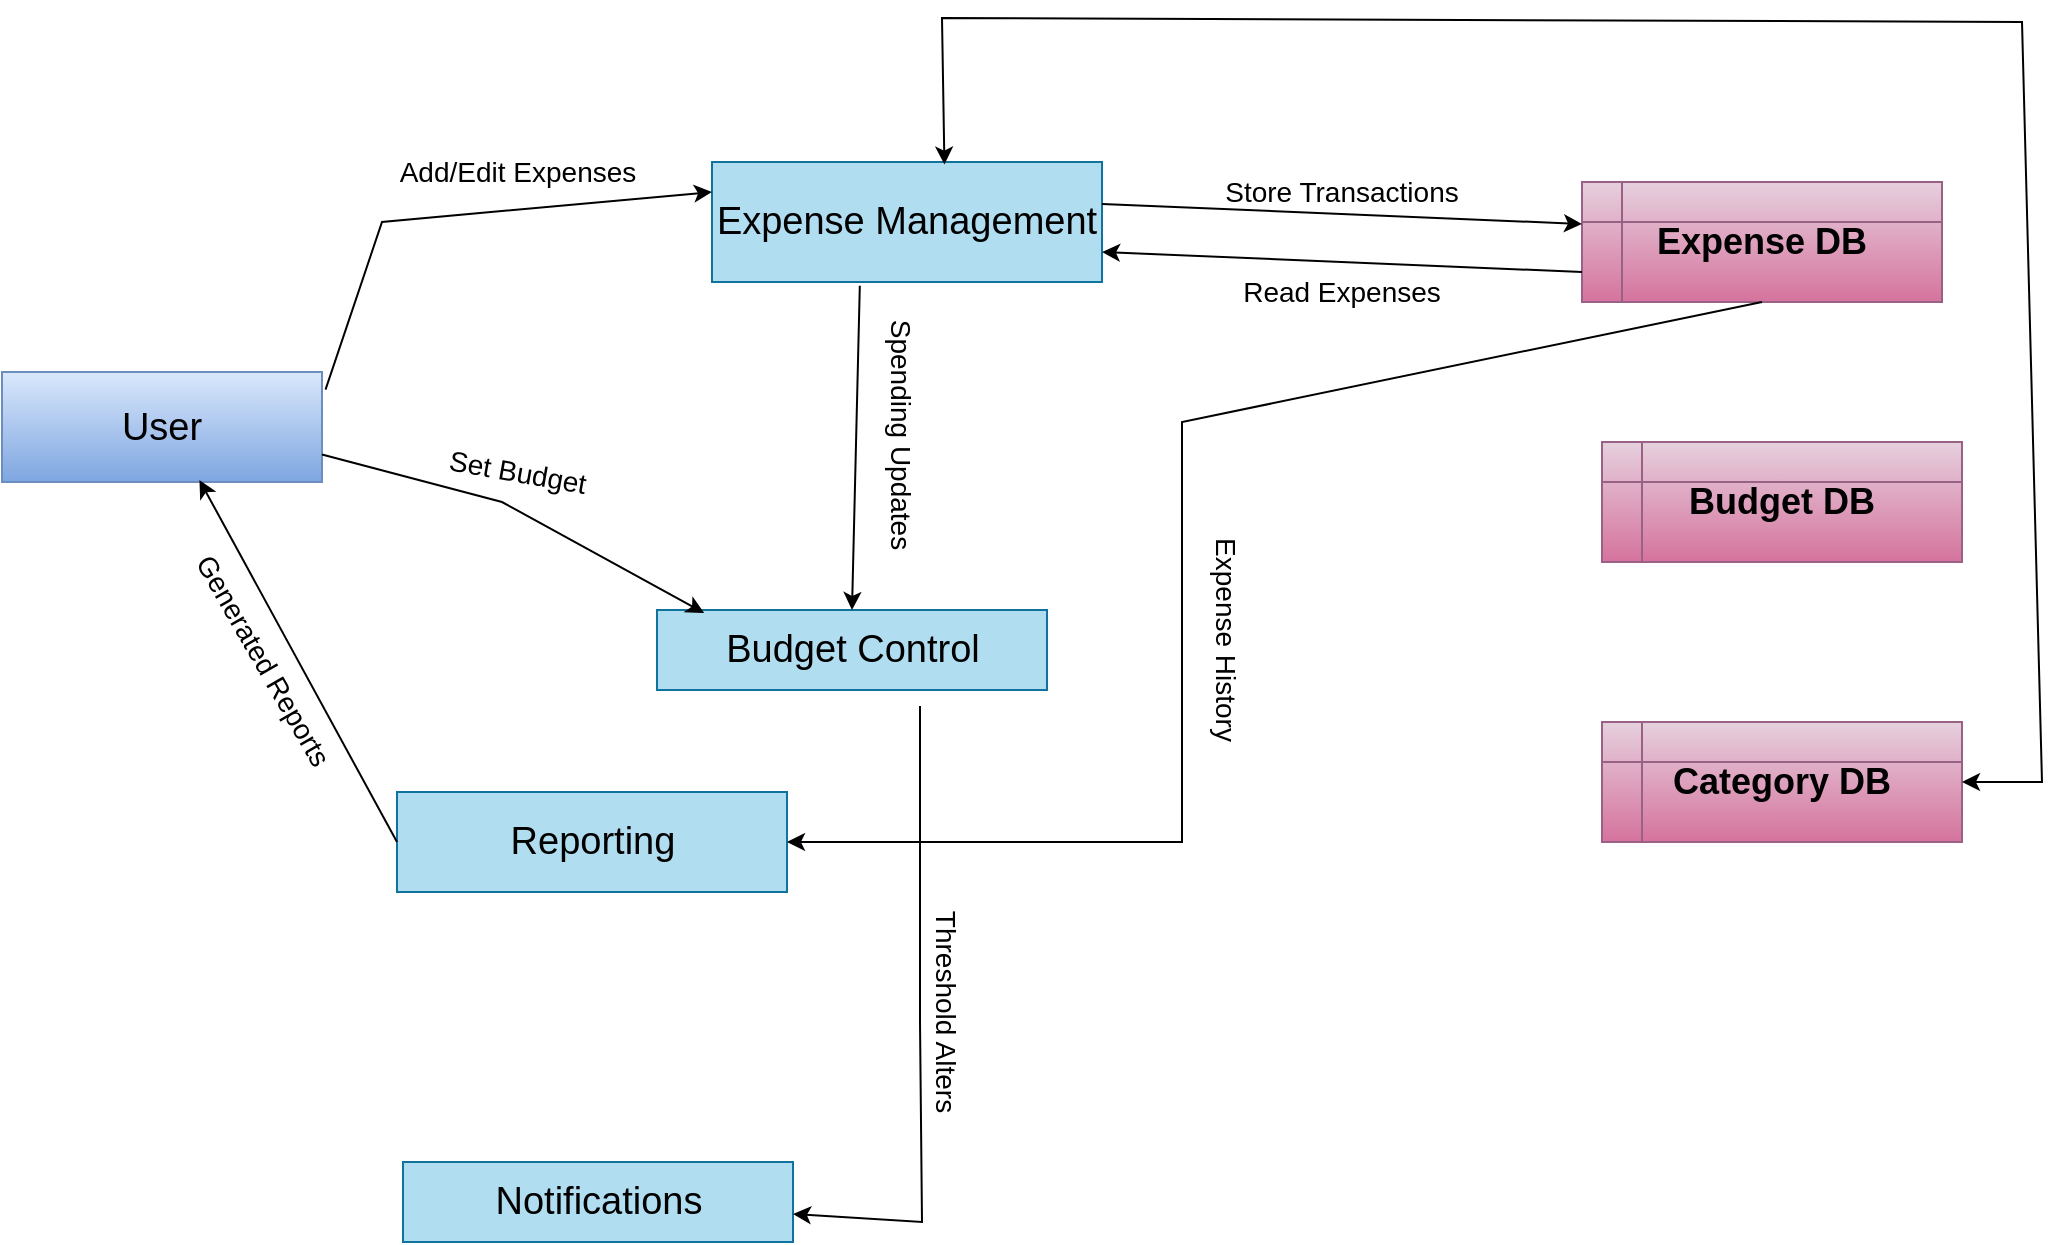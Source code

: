 <mxfile version="27.0.3">
  <diagram name="Page-1" id="b520641d-4fe3-3701-9064-5fc419738815">
    <mxGraphModel dx="1489" dy="753" grid="1" gridSize="10" guides="1" tooltips="1" connect="1" arrows="1" fold="1" page="1" pageScale="1" pageWidth="1100" pageHeight="850" background="none" math="0" shadow="0">
      <root>
        <mxCell id="0" />
        <mxCell id="1" parent="0" />
        <mxCell id="WV8q9Jxa56bayiCrqlP--1" value="&lt;font style=&quot;font-size: 19px;&quot;&gt;Expense Management&lt;/font&gt;" style="rounded=0;whiteSpace=wrap;html=1;fillColor=#b1ddf0;strokeColor=#10739e;" vertex="1" parent="1">
          <mxGeometry x="405" y="110" width="195" height="60" as="geometry" />
        </mxCell>
        <mxCell id="WV8q9Jxa56bayiCrqlP--2" value="&lt;font style=&quot;font-size: 19px;&quot;&gt;User&lt;/font&gt;&lt;span style=&quot;color: rgba(0, 0, 0, 0); font-family: monospace; font-size: 0px; text-align: start; text-wrap-mode: nowrap;&quot;&gt;%3CmxGraphModel%3E%3Croot%3E%3CmxCell%20id%3D%220%22%2F%3E%3CmxCell%20id%3D%221%22%20parent%3D%220%22%2F%3E%3CmxCell%20id%3D%222%22%20value%3D%22%26lt%3Bfont%20style%3D%26quot%3Bfont-size%3A%2019px%3B%26quot%3B%26gt%3BExpense%20Tracker%20System%26lt%3B%2Ffont%26gt%3B%22%20style%3D%22rounded%3D0%3BwhiteSpace%3Dwrap%3Bhtml%3D1%3B%22%20vertex%3D%221%22%20parent%3D%221%22%3E%3CmxGeometry%20x%3D%22453%22%20y%3D%22210%22%20width%3D%22195%22%20height%3D%2290%22%20as%3D%22geometry%22%2F%3E%3C%2FmxCell%3E%3C%2Froot%3E%3C%2FmxGraphModel%3E&lt;/span&gt;" style="rounded=0;whiteSpace=wrap;html=1;fillColor=#dae8fc;strokeColor=#6c8ebf;gradientColor=#7ea6e0;" vertex="1" parent="1">
          <mxGeometry x="50" y="215" width="160" height="55" as="geometry" />
        </mxCell>
        <mxCell id="WV8q9Jxa56bayiCrqlP--5" value="" style="endArrow=classic;html=1;rounded=0;exitX=1.011;exitY=0.16;exitDx=0;exitDy=0;exitPerimeter=0;entryX=0;entryY=0.25;entryDx=0;entryDy=0;" edge="1" parent="1" source="WV8q9Jxa56bayiCrqlP--2" target="WV8q9Jxa56bayiCrqlP--1">
          <mxGeometry width="50" height="50" relative="1" as="geometry">
            <mxPoint x="530" y="190" as="sourcePoint" />
            <mxPoint x="450" y="230" as="targetPoint" />
            <Array as="points">
              <mxPoint x="240" y="140" />
            </Array>
          </mxGeometry>
        </mxCell>
        <mxCell id="WV8q9Jxa56bayiCrqlP--16" value="&lt;span style=&quot;font-size: 19px;&quot;&gt;Budget Control&lt;/span&gt;" style="rounded=0;whiteSpace=wrap;html=1;fillColor=#b1ddf0;strokeColor=#10739e;" vertex="1" parent="1">
          <mxGeometry x="377.5" y="334" width="195" height="40" as="geometry" />
        </mxCell>
        <mxCell id="WV8q9Jxa56bayiCrqlP--17" value="&lt;span style=&quot;font-size: 19px;&quot;&gt;Notifications&lt;/span&gt;" style="rounded=0;whiteSpace=wrap;html=1;fillColor=#b1ddf0;strokeColor=#10739e;" vertex="1" parent="1">
          <mxGeometry x="250.5" y="610" width="195" height="40" as="geometry" />
        </mxCell>
        <mxCell id="WV8q9Jxa56bayiCrqlP--18" value="&lt;span style=&quot;font-size: 19px;&quot;&gt;Reporting&lt;/span&gt;" style="rounded=0;whiteSpace=wrap;html=1;fillColor=#b1ddf0;strokeColor=#10739e;" vertex="1" parent="1">
          <mxGeometry x="247.5" y="425" width="195" height="50" as="geometry" />
        </mxCell>
        <mxCell id="WV8q9Jxa56bayiCrqlP--19" value="Add/Edit Expenses" style="text;html=1;align=center;verticalAlign=middle;whiteSpace=wrap;rounded=0;fontSize=14;" vertex="1" parent="1">
          <mxGeometry x="237.5" y="100" width="140" height="30" as="geometry" />
        </mxCell>
        <mxCell id="WV8q9Jxa56bayiCrqlP--23" value="Expense DB" style="shape=internalStorage;whiteSpace=wrap;html=1;backgroundOutline=1;fontSize=18;fillColor=#e6d0de;gradientColor=#d5739d;strokeColor=#996185;fontStyle=1" vertex="1" parent="1">
          <mxGeometry x="840" y="120" width="180" height="60" as="geometry" />
        </mxCell>
        <mxCell id="WV8q9Jxa56bayiCrqlP--24" value="Budget DB" style="shape=internalStorage;whiteSpace=wrap;html=1;backgroundOutline=1;fontSize=18;fillColor=#e6d0de;gradientColor=#d5739d;strokeColor=#996185;fontStyle=1" vertex="1" parent="1">
          <mxGeometry x="850" y="250" width="180" height="60" as="geometry" />
        </mxCell>
        <mxCell id="WV8q9Jxa56bayiCrqlP--25" value="Category DB" style="shape=internalStorage;whiteSpace=wrap;html=1;backgroundOutline=1;fontSize=18;fillColor=#e6d0de;gradientColor=#d5739d;strokeColor=#996185;fontStyle=1" vertex="1" parent="1">
          <mxGeometry x="850" y="390" width="180" height="60" as="geometry" />
        </mxCell>
        <mxCell id="WV8q9Jxa56bayiCrqlP--26" value="" style="endArrow=classic;html=1;rounded=0;entryX=0.121;entryY=0.039;entryDx=0;entryDy=0;entryPerimeter=0;exitX=1;exitY=0.75;exitDx=0;exitDy=0;" edge="1" parent="1" source="WV8q9Jxa56bayiCrqlP--2" target="WV8q9Jxa56bayiCrqlP--16">
          <mxGeometry width="50" height="50" relative="1" as="geometry">
            <mxPoint x="162" y="394" as="sourcePoint" />
            <mxPoint x="355" y="295" as="targetPoint" />
            <Array as="points">
              <mxPoint x="300" y="280" />
            </Array>
          </mxGeometry>
        </mxCell>
        <mxCell id="WV8q9Jxa56bayiCrqlP--27" value="Set Budget" style="text;html=1;align=center;verticalAlign=middle;whiteSpace=wrap;rounded=0;fontSize=14;rotation=10;" vertex="1" parent="1">
          <mxGeometry x="237.5" y="250" width="140" height="30" as="geometry" />
        </mxCell>
        <mxCell id="WV8q9Jxa56bayiCrqlP--30" value="" style="endArrow=classic;html=1;rounded=0;entryX=0.617;entryY=0.982;entryDx=0;entryDy=0;exitX=0;exitY=0.5;exitDx=0;exitDy=0;entryPerimeter=0;" edge="1" parent="1" source="WV8q9Jxa56bayiCrqlP--18" target="WV8q9Jxa56bayiCrqlP--2">
          <mxGeometry width="50" height="50" relative="1" as="geometry">
            <mxPoint x="490" y="310" as="sourcePoint" />
            <mxPoint x="294" y="302" as="targetPoint" />
            <Array as="points" />
          </mxGeometry>
        </mxCell>
        <mxCell id="WV8q9Jxa56bayiCrqlP--31" value="Generated Reports" style="text;html=1;align=center;verticalAlign=middle;whiteSpace=wrap;rounded=0;fontSize=14;rotation=60;" vertex="1" parent="1">
          <mxGeometry x="110.5" y="344" width="140" height="30" as="geometry" />
        </mxCell>
        <mxCell id="WV8q9Jxa56bayiCrqlP--34" value="" style="endArrow=classic;html=1;rounded=0;entryX=0.5;entryY=0;entryDx=0;entryDy=0;exitX=0.379;exitY=1.031;exitDx=0;exitDy=0;exitPerimeter=0;" edge="1" parent="1" source="WV8q9Jxa56bayiCrqlP--1" target="WV8q9Jxa56bayiCrqlP--16">
          <mxGeometry width="50" height="50" relative="1" as="geometry">
            <mxPoint x="220" y="266" as="sourcePoint" />
            <mxPoint x="411" y="322" as="targetPoint" />
            <Array as="points" />
          </mxGeometry>
        </mxCell>
        <mxCell id="WV8q9Jxa56bayiCrqlP--35" value="Spending Updates" style="text;html=1;align=center;verticalAlign=middle;whiteSpace=wrap;rounded=0;fontSize=14;rotation=90;" vertex="1" parent="1">
          <mxGeometry x="430" y="231.5" width="140" height="30" as="geometry" />
        </mxCell>
        <mxCell id="WV8q9Jxa56bayiCrqlP--37" value="" style="endArrow=classic;html=1;rounded=0;exitX=0.379;exitY=1.031;exitDx=0;exitDy=0;exitPerimeter=0;" edge="1" parent="1" target="WV8q9Jxa56bayiCrqlP--17">
          <mxGeometry width="50" height="50" relative="1" as="geometry">
            <mxPoint x="509" y="382" as="sourcePoint" />
            <mxPoint x="470" y="640" as="targetPoint" />
            <Array as="points">
              <mxPoint x="509" y="540" />
              <mxPoint x="510" y="640" />
            </Array>
          </mxGeometry>
        </mxCell>
        <mxCell id="WV8q9Jxa56bayiCrqlP--38" value="Threshold Alters" style="text;html=1;align=center;verticalAlign=middle;whiteSpace=wrap;rounded=0;fontSize=14;rotation=90;" vertex="1" parent="1">
          <mxGeometry x="452" y="520" width="140" height="30" as="geometry" />
        </mxCell>
        <mxCell id="WV8q9Jxa56bayiCrqlP--39" value="" style="endArrow=classic;html=1;rounded=0;entryX=0;entryY=0.5;entryDx=0;entryDy=0;exitX=1;exitY=0.5;exitDx=0;exitDy=0;" edge="1" parent="1">
          <mxGeometry width="50" height="50" relative="1" as="geometry">
            <mxPoint x="600" y="131.0" as="sourcePoint" />
            <mxPoint x="840" y="141.0" as="targetPoint" />
            <Array as="points" />
          </mxGeometry>
        </mxCell>
        <mxCell id="WV8q9Jxa56bayiCrqlP--40" value="Store Transactions" style="text;html=1;align=center;verticalAlign=middle;whiteSpace=wrap;rounded=0;fontSize=14;rotation=0;" vertex="1" parent="1">
          <mxGeometry x="650" y="110" width="140" height="30" as="geometry" />
        </mxCell>
        <mxCell id="WV8q9Jxa56bayiCrqlP--41" value="" style="endArrow=classic;html=1;rounded=0;entryX=1;entryY=0.75;entryDx=0;entryDy=0;exitX=0;exitY=0.75;exitDx=0;exitDy=0;" edge="1" parent="1" source="WV8q9Jxa56bayiCrqlP--23" target="WV8q9Jxa56bayiCrqlP--1">
          <mxGeometry width="50" height="50" relative="1" as="geometry">
            <mxPoint x="610" y="150" as="sourcePoint" />
            <mxPoint x="850" y="160" as="targetPoint" />
            <Array as="points" />
          </mxGeometry>
        </mxCell>
        <mxCell id="WV8q9Jxa56bayiCrqlP--43" value="Read Expenses" style="text;html=1;align=center;verticalAlign=middle;whiteSpace=wrap;rounded=0;fontSize=14;rotation=0;" vertex="1" parent="1">
          <mxGeometry x="650" y="160" width="140" height="30" as="geometry" />
        </mxCell>
        <mxCell id="WV8q9Jxa56bayiCrqlP--44" value="" style="endArrow=classic;html=1;rounded=0;entryX=1;entryY=0.5;entryDx=0;entryDy=0;exitX=0.5;exitY=1;exitDx=0;exitDy=0;" edge="1" parent="1" source="WV8q9Jxa56bayiCrqlP--23" target="WV8q9Jxa56bayiCrqlP--18">
          <mxGeometry width="50" height="50" relative="1" as="geometry">
            <mxPoint x="840" y="190" as="sourcePoint" />
            <mxPoint x="676" y="466" as="targetPoint" />
            <Array as="points">
              <mxPoint x="640" y="240" />
              <mxPoint x="640" y="450" />
            </Array>
          </mxGeometry>
        </mxCell>
        <mxCell id="WV8q9Jxa56bayiCrqlP--45" value="Expense History" style="text;html=1;align=center;verticalAlign=middle;whiteSpace=wrap;rounded=0;fontSize=14;rotation=90;" vertex="1" parent="1">
          <mxGeometry x="592" y="334" width="140" height="30" as="geometry" />
        </mxCell>
        <mxCell id="WV8q9Jxa56bayiCrqlP--47" value="" style="endArrow=classic;startArrow=classic;html=1;rounded=0;exitX=1;exitY=0.5;exitDx=0;exitDy=0;entryX=0.596;entryY=0.021;entryDx=0;entryDy=0;entryPerimeter=0;" edge="1" parent="1" source="WV8q9Jxa56bayiCrqlP--25" target="WV8q9Jxa56bayiCrqlP--1">
          <mxGeometry width="50" height="50" relative="1" as="geometry">
            <mxPoint x="620" y="410" as="sourcePoint" />
            <mxPoint x="480" y="37.714" as="targetPoint" />
            <Array as="points">
              <mxPoint x="1070" y="420" />
              <mxPoint x="1060" y="40" />
              <mxPoint x="520" y="38" />
            </Array>
          </mxGeometry>
        </mxCell>
      </root>
    </mxGraphModel>
  </diagram>
</mxfile>
